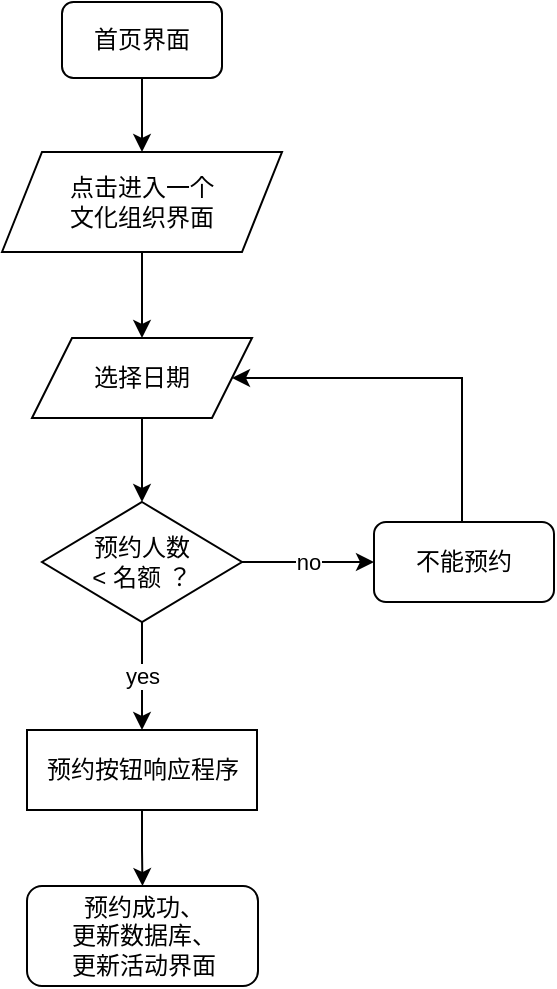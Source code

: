 <mxfile version="20.5.3" type="device"><diagram id="C5RBs43oDa-KdzZeNtuy" name="Page-1"><mxGraphModel dx="683" dy="477" grid="1" gridSize="10" guides="1" tooltips="1" connect="1" arrows="1" fold="1" page="1" pageScale="1" pageWidth="827" pageHeight="1169" math="0" shadow="0"><root><mxCell id="WIyWlLk6GJQsqaUBKTNV-0"/><mxCell id="WIyWlLk6GJQsqaUBKTNV-1" parent="WIyWlLk6GJQsqaUBKTNV-0"/><mxCell id="M5EEhcNuav9-CXsIDtuh-2" style="edgeStyle=orthogonalEdgeStyle;rounded=0;orthogonalLoop=1;jettySize=auto;html=1;entryX=0.5;entryY=0;entryDx=0;entryDy=0;" edge="1" parent="WIyWlLk6GJQsqaUBKTNV-1" source="WIyWlLk6GJQsqaUBKTNV-3" target="M5EEhcNuav9-CXsIDtuh-1"><mxGeometry relative="1" as="geometry"/></mxCell><mxCell id="WIyWlLk6GJQsqaUBKTNV-3" value="首页界面" style="rounded=1;whiteSpace=wrap;html=1;fontSize=12;glass=0;strokeWidth=1;shadow=0;" parent="WIyWlLk6GJQsqaUBKTNV-1" vertex="1"><mxGeometry x="130" y="40" width="80" height="38" as="geometry"/></mxCell><mxCell id="z2XDC9NGcTYhZocQAZ66-6" style="edgeStyle=orthogonalEdgeStyle;rounded=0;orthogonalLoop=1;jettySize=auto;html=1;entryX=1;entryY=0.5;entryDx=0;entryDy=0;exitX=1;exitY=0.5;exitDx=0;exitDy=0;" parent="WIyWlLk6GJQsqaUBKTNV-1" edge="1"><mxGeometry relative="1" as="geometry"><Array as="points"><mxPoint x="510" y="244"/><mxPoint x="510" y="140"/></Array><mxPoint x="245" y="140" as="targetPoint"/></mxGeometry></mxCell><mxCell id="N3tj7YURzsgmqVQpoNt6-4" value="预约成功、&lt;br&gt;更新数据库、&lt;br&gt;更新活动界面" style="rounded=1;whiteSpace=wrap;html=1;" parent="WIyWlLk6GJQsqaUBKTNV-1" vertex="1"><mxGeometry x="112.5" y="482" width="115.5" height="50" as="geometry"/></mxCell><mxCell id="M5EEhcNuav9-CXsIDtuh-4" style="edgeStyle=orthogonalEdgeStyle;rounded=0;orthogonalLoop=1;jettySize=auto;html=1;entryX=0.5;entryY=0;entryDx=0;entryDy=0;" edge="1" parent="WIyWlLk6GJQsqaUBKTNV-1" source="M5EEhcNuav9-CXsIDtuh-1" target="M5EEhcNuav9-CXsIDtuh-3"><mxGeometry relative="1" as="geometry"/></mxCell><mxCell id="M5EEhcNuav9-CXsIDtuh-1" value="点击进入一个&lt;br&gt;文化组织界面" style="shape=parallelogram;perimeter=parallelogramPerimeter;whiteSpace=wrap;html=1;fixedSize=1;" vertex="1" parent="WIyWlLk6GJQsqaUBKTNV-1"><mxGeometry x="100" y="115" width="140" height="50" as="geometry"/></mxCell><mxCell id="M5EEhcNuav9-CXsIDtuh-6" style="edgeStyle=orthogonalEdgeStyle;rounded=0;orthogonalLoop=1;jettySize=auto;html=1;entryX=0.5;entryY=0;entryDx=0;entryDy=0;" edge="1" parent="WIyWlLk6GJQsqaUBKTNV-1" source="M5EEhcNuav9-CXsIDtuh-3" target="M5EEhcNuav9-CXsIDtuh-5"><mxGeometry relative="1" as="geometry"/></mxCell><mxCell id="M5EEhcNuav9-CXsIDtuh-3" value="选择日期" style="shape=parallelogram;perimeter=parallelogramPerimeter;whiteSpace=wrap;html=1;fixedSize=1;" vertex="1" parent="WIyWlLk6GJQsqaUBKTNV-1"><mxGeometry x="115" y="208" width="110" height="40" as="geometry"/></mxCell><mxCell id="M5EEhcNuav9-CXsIDtuh-10" value="yes" style="edgeStyle=orthogonalEdgeStyle;rounded=0;orthogonalLoop=1;jettySize=auto;html=1;entryX=0.5;entryY=0;entryDx=0;entryDy=0;" edge="1" parent="WIyWlLk6GJQsqaUBKTNV-1" source="M5EEhcNuav9-CXsIDtuh-5" target="M5EEhcNuav9-CXsIDtuh-7"><mxGeometry relative="1" as="geometry"/></mxCell><mxCell id="M5EEhcNuav9-CXsIDtuh-13" value="no" style="edgeStyle=orthogonalEdgeStyle;rounded=0;orthogonalLoop=1;jettySize=auto;html=1;entryX=0;entryY=0.5;entryDx=0;entryDy=0;" edge="1" parent="WIyWlLk6GJQsqaUBKTNV-1" source="M5EEhcNuav9-CXsIDtuh-5" target="M5EEhcNuav9-CXsIDtuh-12"><mxGeometry relative="1" as="geometry"/></mxCell><mxCell id="M5EEhcNuav9-CXsIDtuh-5" value="预约人数&lt;br&gt;&amp;lt; 名额 ？" style="rhombus;whiteSpace=wrap;html=1;" vertex="1" parent="WIyWlLk6GJQsqaUBKTNV-1"><mxGeometry x="120" y="290" width="100" height="60" as="geometry"/></mxCell><mxCell id="M5EEhcNuav9-CXsIDtuh-9" style="edgeStyle=orthogonalEdgeStyle;rounded=0;orthogonalLoop=1;jettySize=auto;html=1;entryX=0.5;entryY=0;entryDx=0;entryDy=0;" edge="1" parent="WIyWlLk6GJQsqaUBKTNV-1" source="M5EEhcNuav9-CXsIDtuh-7" target="N3tj7YURzsgmqVQpoNt6-4"><mxGeometry relative="1" as="geometry"/></mxCell><mxCell id="M5EEhcNuav9-CXsIDtuh-7" value="预约按钮响应程序" style="rounded=0;whiteSpace=wrap;html=1;" vertex="1" parent="WIyWlLk6GJQsqaUBKTNV-1"><mxGeometry x="112.5" y="404" width="115" height="40" as="geometry"/></mxCell><mxCell id="M5EEhcNuav9-CXsIDtuh-14" style="edgeStyle=orthogonalEdgeStyle;rounded=0;orthogonalLoop=1;jettySize=auto;html=1;entryX=1;entryY=0.5;entryDx=0;entryDy=0;" edge="1" parent="WIyWlLk6GJQsqaUBKTNV-1" source="M5EEhcNuav9-CXsIDtuh-12" target="M5EEhcNuav9-CXsIDtuh-3"><mxGeometry relative="1" as="geometry"><Array as="points"><mxPoint x="330" y="228"/></Array></mxGeometry></mxCell><mxCell id="M5EEhcNuav9-CXsIDtuh-12" value="不能预约" style="rounded=1;whiteSpace=wrap;html=1;" vertex="1" parent="WIyWlLk6GJQsqaUBKTNV-1"><mxGeometry x="286" y="300" width="90" height="40" as="geometry"/></mxCell></root></mxGraphModel></diagram></mxfile>